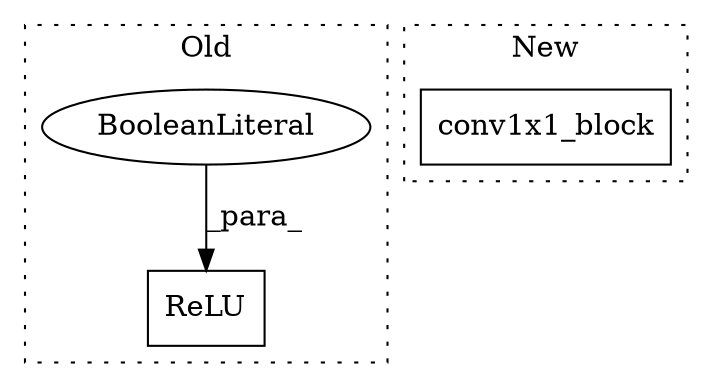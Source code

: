 digraph G {
subgraph cluster0 {
1 [label="ReLU" a="32" s="8227,8236" l="5,1" shape="box"];
3 [label="BooleanLiteral" a="9" s="8232" l="4" shape="ellipse"];
label = "Old";
style="dotted";
}
subgraph cluster1 {
2 [label="conv1x1_block" a="32" s="7114,7157" l="14,1" shape="box"];
label = "New";
style="dotted";
}
3 -> 1 [label="_para_"];
}